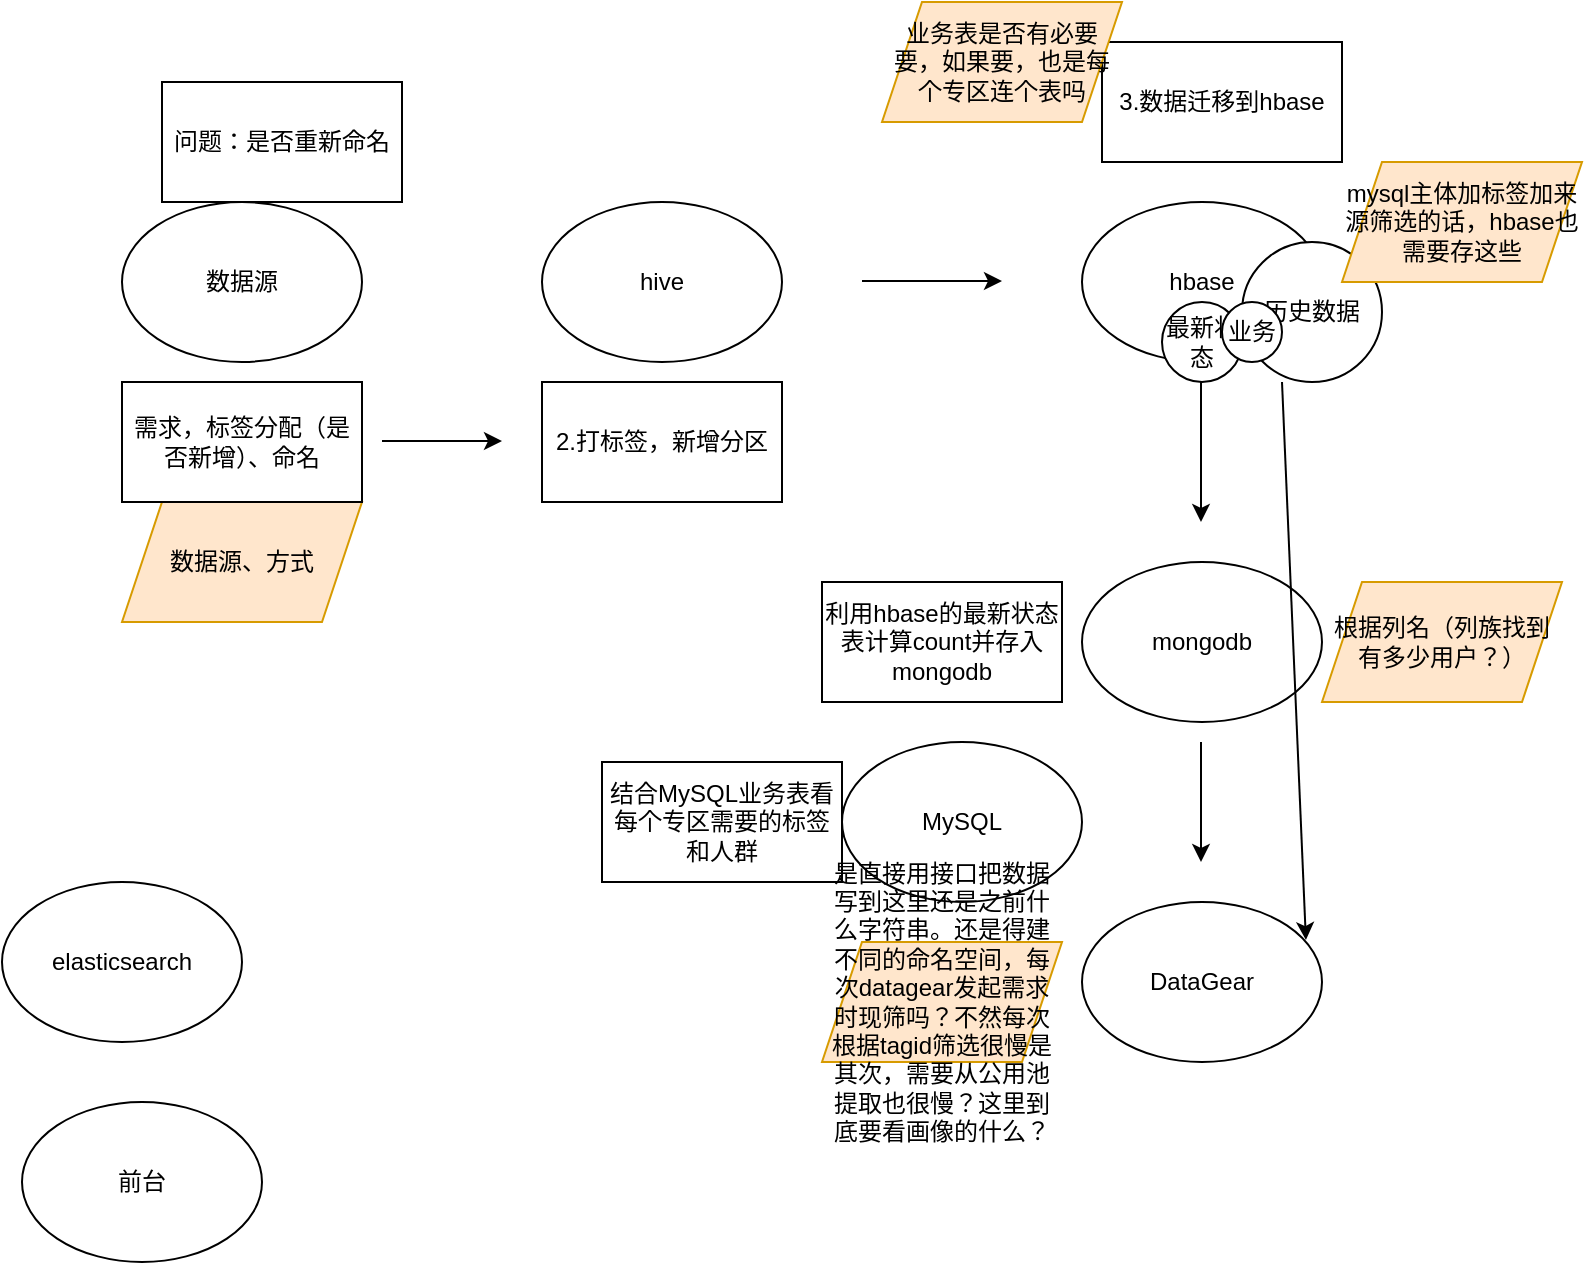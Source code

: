 <mxfile version="20.0.2" type="github"><diagram id="uOqjFojygj-laZY2itZp" name="Page-1"><mxGraphModel dx="782" dy="706" grid="1" gridSize="10" guides="1" tooltips="1" connect="1" arrows="1" fold="1" page="1" pageScale="1" pageWidth="827" pageHeight="1169" math="0" shadow="0"><root><mxCell id="0"/><mxCell id="1" parent="0"/><mxCell id="Sr9rKrPvqkWj1jsHukza-2" value="问题：是否重新命名" style="rounded=0;whiteSpace=wrap;html=1;" parent="1" vertex="1"><mxGeometry x="90" y="80" width="120" height="60" as="geometry"/></mxCell><mxCell id="Sr9rKrPvqkWj1jsHukza-3" value="2.打标签，新增分区" style="rounded=0;whiteSpace=wrap;html=1;" parent="1" vertex="1"><mxGeometry x="280" y="230" width="120" height="60" as="geometry"/></mxCell><mxCell id="Sr9rKrPvqkWj1jsHukza-4" value="hive" style="ellipse;whiteSpace=wrap;html=1;" parent="1" vertex="1"><mxGeometry x="280" y="140" width="120" height="80" as="geometry"/></mxCell><mxCell id="Sr9rKrPvqkWj1jsHukza-5" value="hbase" style="ellipse;whiteSpace=wrap;html=1;" parent="1" vertex="1"><mxGeometry x="550" y="140" width="120" height="80" as="geometry"/></mxCell><mxCell id="Sr9rKrPvqkWj1jsHukza-6" value="mongodb" style="ellipse;whiteSpace=wrap;html=1;" parent="1" vertex="1"><mxGeometry x="550" y="320" width="120" height="80" as="geometry"/></mxCell><mxCell id="Sr9rKrPvqkWj1jsHukza-7" value="MySQL" style="ellipse;whiteSpace=wrap;html=1;" parent="1" vertex="1"><mxGeometry x="430" y="410" width="120" height="80" as="geometry"/></mxCell><mxCell id="Sr9rKrPvqkWj1jsHukza-8" value="DataGear" style="ellipse;whiteSpace=wrap;html=1;" parent="1" vertex="1"><mxGeometry x="550" y="490" width="120" height="80" as="geometry"/></mxCell><mxCell id="Sr9rKrPvqkWj1jsHukza-9" value="elasticsearch" style="ellipse;whiteSpace=wrap;html=1;" parent="1" vertex="1"><mxGeometry x="10" y="480" width="120" height="80" as="geometry"/></mxCell><mxCell id="Sr9rKrPvqkWj1jsHukza-10" value="前台" style="ellipse;whiteSpace=wrap;html=1;" parent="1" vertex="1"><mxGeometry x="20" y="590" width="120" height="80" as="geometry"/></mxCell><mxCell id="Sr9rKrPvqkWj1jsHukza-11" value="" style="endArrow=classic;html=1;rounded=0;" parent="1" edge="1"><mxGeometry width="50" height="50" relative="1" as="geometry"><mxPoint x="440" y="179.5" as="sourcePoint"/><mxPoint x="510" y="179.5" as="targetPoint"/><Array as="points"><mxPoint x="470" y="179.5"/></Array></mxGeometry></mxCell><mxCell id="Sr9rKrPvqkWj1jsHukza-13" value="" style="endArrow=classic;html=1;rounded=0;" parent="1" edge="1"><mxGeometry width="50" height="50" relative="1" as="geometry"><mxPoint x="609.5" y="230" as="sourcePoint"/><mxPoint x="609.5" y="300" as="targetPoint"/></mxGeometry></mxCell><mxCell id="Sr9rKrPvqkWj1jsHukza-15" value="" style="endArrow=classic;html=1;rounded=0;" parent="1" edge="1"><mxGeometry width="50" height="50" relative="1" as="geometry"><mxPoint x="609.5" y="410" as="sourcePoint"/><mxPoint x="609.5" y="470" as="targetPoint"/></mxGeometry></mxCell><mxCell id="Sr9rKrPvqkWj1jsHukza-16" value="数据源、方式" style="shape=parallelogram;perimeter=parallelogramPerimeter;whiteSpace=wrap;html=1;fixedSize=1;fillColor=#ffe6cc;strokeColor=#d79b00;" parent="1" vertex="1"><mxGeometry x="70" y="290" width="120" height="60" as="geometry"/></mxCell><mxCell id="Sr9rKrPvqkWj1jsHukza-17" value="需求，标签分配（是否新增）、命名" style="rounded=0;whiteSpace=wrap;html=1;" parent="1" vertex="1"><mxGeometry x="70" y="230" width="120" height="60" as="geometry"/></mxCell><mxCell id="Sr9rKrPvqkWj1jsHukza-18" value="" style="endArrow=classic;html=1;rounded=0;" parent="1" edge="1"><mxGeometry width="50" height="50" relative="1" as="geometry"><mxPoint x="200" y="259.5" as="sourcePoint"/><mxPoint x="260" y="259.5" as="targetPoint"/></mxGeometry></mxCell><mxCell id="Sr9rKrPvqkWj1jsHukza-19" value="3.数据迁移到hbase" style="rounded=0;whiteSpace=wrap;html=1;" parent="1" vertex="1"><mxGeometry x="560" y="60" width="120" height="60" as="geometry"/></mxCell><mxCell id="Sr9rKrPvqkWj1jsHukza-20" value="数据源" style="ellipse;whiteSpace=wrap;html=1;" parent="1" vertex="1"><mxGeometry x="70" y="140" width="120" height="80" as="geometry"/></mxCell><mxCell id="Sr9rKrPvqkWj1jsHukza-21" value="利用hbase的最新状态表计算count并存入mongodb" style="rounded=0;whiteSpace=wrap;html=1;" parent="1" vertex="1"><mxGeometry x="420" y="330" width="120" height="60" as="geometry"/></mxCell><mxCell id="Sr9rKrPvqkWj1jsHukza-22" value="根据列名（列族找到有多少用户？）" style="shape=parallelogram;perimeter=parallelogramPerimeter;whiteSpace=wrap;html=1;fixedSize=1;fillColor=#ffe6cc;strokeColor=#d79b00;" parent="1" vertex="1"><mxGeometry x="670" y="330" width="120" height="60" as="geometry"/></mxCell><mxCell id="Sr9rKrPvqkWj1jsHukza-23" value="" style="endArrow=classic;html=1;rounded=0;entryX=0.933;entryY=0.238;entryDx=0;entryDy=0;entryPerimeter=0;" parent="1" target="Sr9rKrPvqkWj1jsHukza-8" edge="1"><mxGeometry width="50" height="50" relative="1" as="geometry"><mxPoint x="650" y="230" as="sourcePoint"/><mxPoint x="700" y="200" as="targetPoint"/></mxGeometry></mxCell><mxCell id="Sr9rKrPvqkWj1jsHukza-24" value="最新状态" style="ellipse;whiteSpace=wrap;html=1;aspect=fixed;" parent="1" vertex="1"><mxGeometry x="590" y="190" width="40" height="40" as="geometry"/></mxCell><mxCell id="Sr9rKrPvqkWj1jsHukza-25" value="历史数据" style="ellipse;whiteSpace=wrap;html=1;aspect=fixed;" parent="1" vertex="1"><mxGeometry x="630" y="160" width="70" height="70" as="geometry"/></mxCell><mxCell id="Sr9rKrPvqkWj1jsHukza-27" value="业务" style="ellipse;whiteSpace=wrap;html=1;aspect=fixed;" parent="1" vertex="1"><mxGeometry x="620" y="190" width="30" height="30" as="geometry"/></mxCell><mxCell id="Sr9rKrPvqkWj1jsHukza-28" value="业务表是否有必要要，如果要，也是每个专区连个表吗" style="shape=parallelogram;perimeter=parallelogramPerimeter;whiteSpace=wrap;html=1;fixedSize=1;fillColor=#ffe6cc;strokeColor=#d79b00;" parent="1" vertex="1"><mxGeometry x="450" y="40" width="120" height="60" as="geometry"/></mxCell><mxCell id="Sr9rKrPvqkWj1jsHukza-29" value="结合MySQL业务表看每个专区需要的标签和人群" style="rounded=0;whiteSpace=wrap;html=1;" parent="1" vertex="1"><mxGeometry x="310" y="420" width="120" height="60" as="geometry"/></mxCell><mxCell id="Sr9rKrPvqkWj1jsHukza-30" value="是直接用接口把数据写到这里还是之前什么字符串。还是得建不同的命名空间，每次datagear发起需求时现筛吗？不然每次根据tagid筛选很慢是其次，需要从公用池提取也很慢？这里到底要看画像的什么？" style="shape=parallelogram;perimeter=parallelogramPerimeter;whiteSpace=wrap;html=1;fixedSize=1;fillColor=#ffe6cc;strokeColor=#d79b00;" parent="1" vertex="1"><mxGeometry x="420" y="510" width="120" height="60" as="geometry"/></mxCell><mxCell id="Sr9rKrPvqkWj1jsHukza-31" value="mysql主体加标签加来源筛选的话，hbase也需要存这些" style="shape=parallelogram;perimeter=parallelogramPerimeter;whiteSpace=wrap;html=1;fixedSize=1;fillColor=#ffe6cc;strokeColor=#d79b00;" parent="1" vertex="1"><mxGeometry x="680" y="120" width="120" height="60" as="geometry"/></mxCell></root></mxGraphModel></diagram></mxfile>